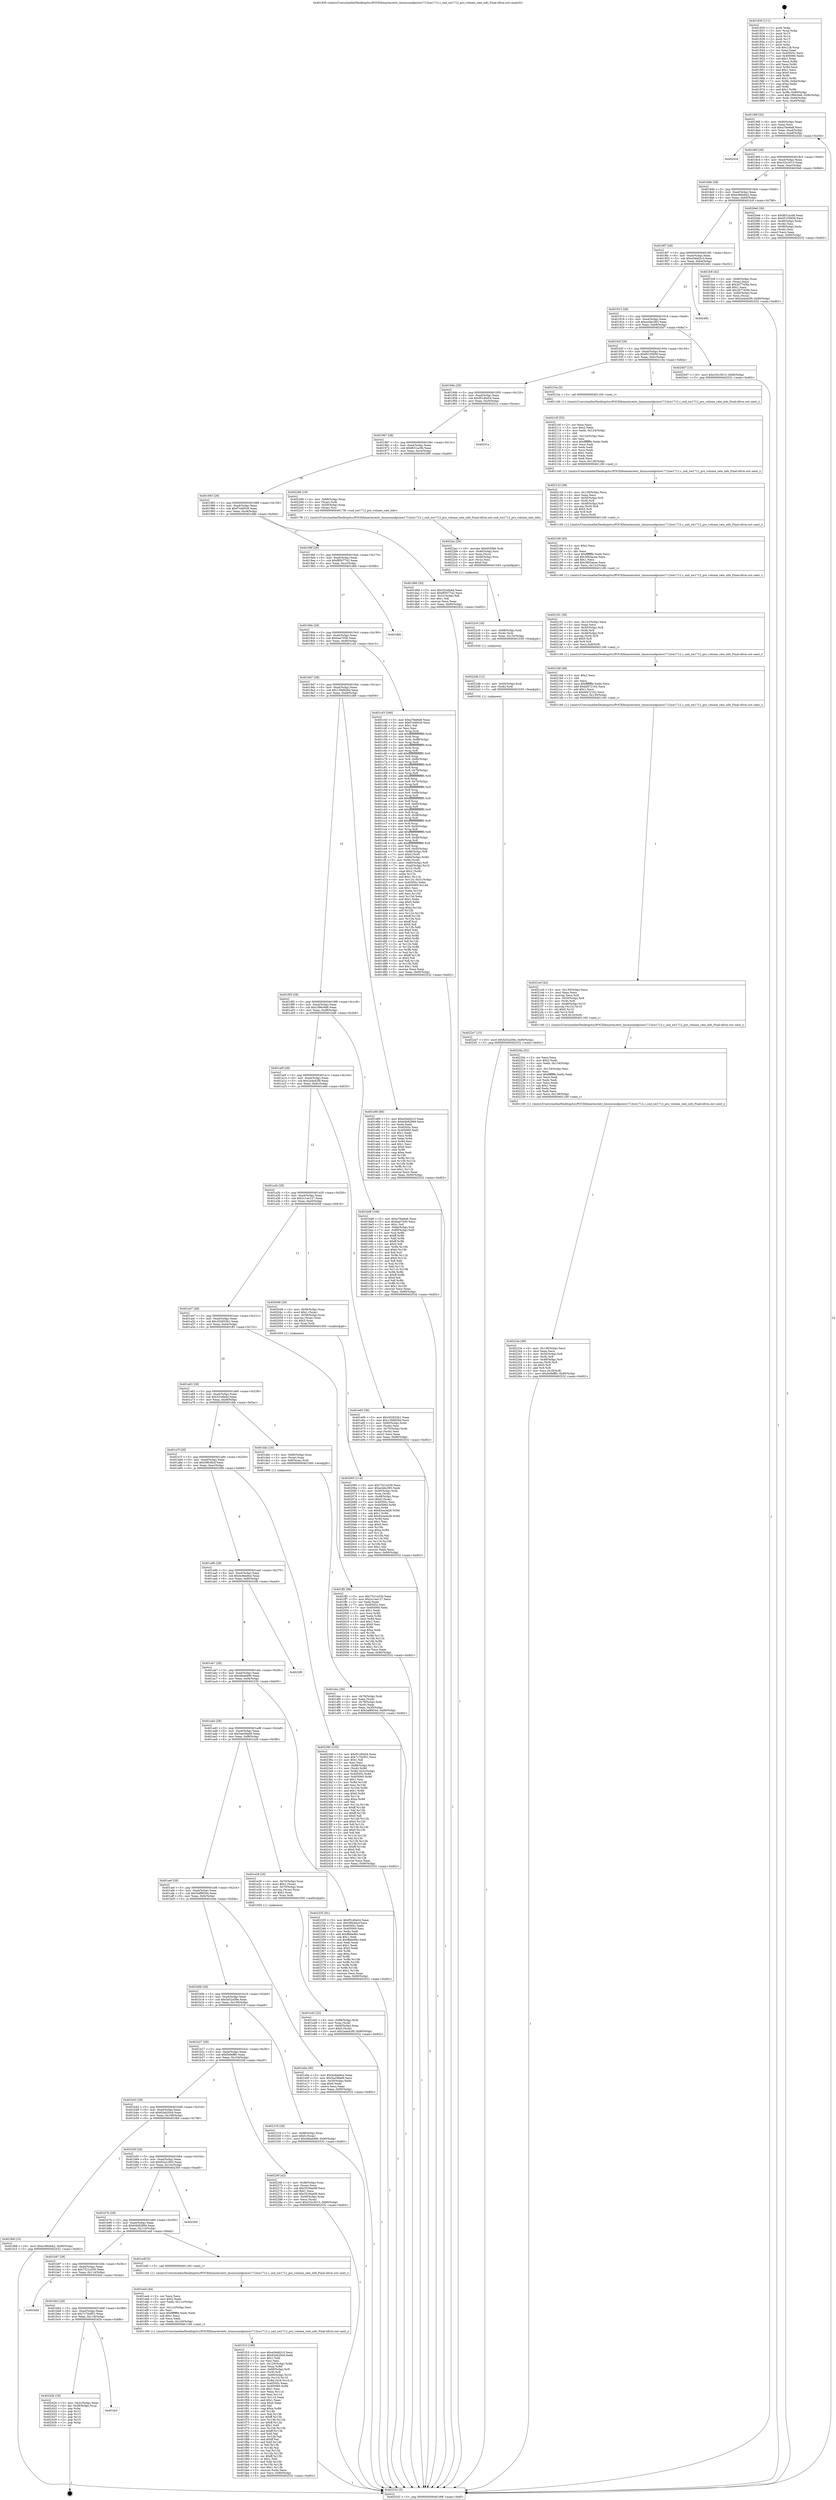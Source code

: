 digraph "0x401830" {
  label = "0x401830 (/mnt/c/Users/mathe/Desktop/tcc/POCII/binaries/extr_linuxsoundpciice1712ice1712.c_snd_ice1712_pro_volume_rate_info_Final-ollvm.out::main(0))"
  labelloc = "t"
  node[shape=record]

  Entry [label="",width=0.3,height=0.3,shape=circle,fillcolor=black,style=filled]
  "0x40189f" [label="{
     0x40189f [32]\l
     | [instrs]\l
     &nbsp;&nbsp;0x40189f \<+6\>: mov -0x90(%rbp),%eax\l
     &nbsp;&nbsp;0x4018a5 \<+2\>: mov %eax,%ecx\l
     &nbsp;&nbsp;0x4018a7 \<+6\>: sub $0xa7fee6a8,%ecx\l
     &nbsp;&nbsp;0x4018ad \<+6\>: mov %eax,-0xa4(%rbp)\l
     &nbsp;&nbsp;0x4018b3 \<+6\>: mov %ecx,-0xa8(%rbp)\l
     &nbsp;&nbsp;0x4018b9 \<+6\>: je 000000000040243d \<main+0xc0d\>\l
  }"]
  "0x40243d" [label="{
     0x40243d\l
  }", style=dashed]
  "0x4018bf" [label="{
     0x4018bf [28]\l
     | [instrs]\l
     &nbsp;&nbsp;0x4018bf \<+5\>: jmp 00000000004018c4 \<main+0x94\>\l
     &nbsp;&nbsp;0x4018c4 \<+6\>: mov -0xa4(%rbp),%eax\l
     &nbsp;&nbsp;0x4018ca \<+5\>: sub $0xc52c3013,%eax\l
     &nbsp;&nbsp;0x4018cf \<+6\>: mov %eax,-0xac(%rbp)\l
     &nbsp;&nbsp;0x4018d5 \<+6\>: je 00000000004020e6 \<main+0x8b6\>\l
  }"]
  Exit [label="",width=0.3,height=0.3,shape=circle,fillcolor=black,style=filled,peripheries=2]
  "0x4020e6" [label="{
     0x4020e6 [36]\l
     | [instrs]\l
     &nbsp;&nbsp;0x4020e6 \<+5\>: mov $0xf631ac06,%eax\l
     &nbsp;&nbsp;0x4020eb \<+5\>: mov $0xf5105859,%ecx\l
     &nbsp;&nbsp;0x4020f0 \<+4\>: mov -0x48(%rbp),%rdx\l
     &nbsp;&nbsp;0x4020f4 \<+2\>: mov (%rdx),%esi\l
     &nbsp;&nbsp;0x4020f6 \<+4\>: mov -0x58(%rbp),%rdx\l
     &nbsp;&nbsp;0x4020fa \<+2\>: cmp (%rdx),%esi\l
     &nbsp;&nbsp;0x4020fc \<+3\>: cmovl %ecx,%eax\l
     &nbsp;&nbsp;0x4020ff \<+6\>: mov %eax,-0x90(%rbp)\l
     &nbsp;&nbsp;0x402105 \<+5\>: jmp 0000000000402532 \<main+0xd02\>\l
  }"]
  "0x4018db" [label="{
     0x4018db [28]\l
     | [instrs]\l
     &nbsp;&nbsp;0x4018db \<+5\>: jmp 00000000004018e0 \<main+0xb0\>\l
     &nbsp;&nbsp;0x4018e0 \<+6\>: mov -0xa4(%rbp),%eax\l
     &nbsp;&nbsp;0x4018e6 \<+5\>: sub $0xe386ebb2,%eax\l
     &nbsp;&nbsp;0x4018eb \<+6\>: mov %eax,-0xb0(%rbp)\l
     &nbsp;&nbsp;0x4018f1 \<+6\>: je 0000000000401fc8 \<main+0x798\>\l
  }"]
  "0x401bcf" [label="{
     0x401bcf\l
  }", style=dashed]
  "0x401fc8" [label="{
     0x401fc8 [42]\l
     | [instrs]\l
     &nbsp;&nbsp;0x401fc8 \<+4\>: mov -0x60(%rbp),%rax\l
     &nbsp;&nbsp;0x401fcc \<+2\>: mov (%rax),%ecx\l
     &nbsp;&nbsp;0x401fce \<+6\>: sub $0x2677d3fa,%ecx\l
     &nbsp;&nbsp;0x401fd4 \<+3\>: add $0x1,%ecx\l
     &nbsp;&nbsp;0x401fd7 \<+6\>: add $0x2677d3fa,%ecx\l
     &nbsp;&nbsp;0x401fdd \<+4\>: mov -0x60(%rbp),%rax\l
     &nbsp;&nbsp;0x401fe1 \<+2\>: mov %ecx,(%rax)\l
     &nbsp;&nbsp;0x401fe3 \<+10\>: movl $0x2a4a42f9,-0x90(%rbp)\l
     &nbsp;&nbsp;0x401fed \<+5\>: jmp 0000000000402532 \<main+0xd02\>\l
  }"]
  "0x4018f7" [label="{
     0x4018f7 [28]\l
     | [instrs]\l
     &nbsp;&nbsp;0x4018f7 \<+5\>: jmp 00000000004018fc \<main+0xcc\>\l
     &nbsp;&nbsp;0x4018fc \<+6\>: mov -0xa4(%rbp),%eax\l
     &nbsp;&nbsp;0x401902 \<+5\>: sub $0xe5ddd2c3,%eax\l
     &nbsp;&nbsp;0x401907 \<+6\>: mov %eax,-0xb4(%rbp)\l
     &nbsp;&nbsp;0x40190d \<+6\>: je 0000000000402482 \<main+0xc52\>\l
  }"]
  "0x40242b" [label="{
     0x40242b [18]\l
     | [instrs]\l
     &nbsp;&nbsp;0x40242b \<+3\>: mov -0x2c(%rbp),%eax\l
     &nbsp;&nbsp;0x40242e \<+4\>: lea -0x28(%rbp),%rsp\l
     &nbsp;&nbsp;0x402432 \<+1\>: pop %rbx\l
     &nbsp;&nbsp;0x402433 \<+2\>: pop %r12\l
     &nbsp;&nbsp;0x402435 \<+2\>: pop %r13\l
     &nbsp;&nbsp;0x402437 \<+2\>: pop %r14\l
     &nbsp;&nbsp;0x402439 \<+2\>: pop %r15\l
     &nbsp;&nbsp;0x40243b \<+1\>: pop %rbp\l
     &nbsp;&nbsp;0x40243c \<+1\>: ret\l
  }"]
  "0x402482" [label="{
     0x402482\l
  }", style=dashed]
  "0x401913" [label="{
     0x401913 [28]\l
     | [instrs]\l
     &nbsp;&nbsp;0x401913 \<+5\>: jmp 0000000000401918 \<main+0xe8\>\l
     &nbsp;&nbsp;0x401918 \<+6\>: mov -0xa4(%rbp),%eax\l
     &nbsp;&nbsp;0x40191e \<+5\>: sub $0xecbbc383,%eax\l
     &nbsp;&nbsp;0x401923 \<+6\>: mov %eax,-0xb8(%rbp)\l
     &nbsp;&nbsp;0x401929 \<+6\>: je 00000000004020d7 \<main+0x8a7\>\l
  }"]
  "0x401bb3" [label="{
     0x401bb3 [28]\l
     | [instrs]\l
     &nbsp;&nbsp;0x401bb3 \<+5\>: jmp 0000000000401bb8 \<main+0x388\>\l
     &nbsp;&nbsp;0x401bb8 \<+6\>: mov -0xa4(%rbp),%eax\l
     &nbsp;&nbsp;0x401bbe \<+5\>: sub $0x7c70c851,%eax\l
     &nbsp;&nbsp;0x401bc3 \<+6\>: mov %eax,-0x118(%rbp)\l
     &nbsp;&nbsp;0x401bc9 \<+6\>: je 000000000040242b \<main+0xbfb\>\l
  }"]
  "0x4020d7" [label="{
     0x4020d7 [15]\l
     | [instrs]\l
     &nbsp;&nbsp;0x4020d7 \<+10\>: movl $0xc52c3013,-0x90(%rbp)\l
     &nbsp;&nbsp;0x4020e1 \<+5\>: jmp 0000000000402532 \<main+0xd02\>\l
  }"]
  "0x40192f" [label="{
     0x40192f [28]\l
     | [instrs]\l
     &nbsp;&nbsp;0x40192f \<+5\>: jmp 0000000000401934 \<main+0x104\>\l
     &nbsp;&nbsp;0x401934 \<+6\>: mov -0xa4(%rbp),%eax\l
     &nbsp;&nbsp;0x40193a \<+5\>: sub $0xf5105859,%eax\l
     &nbsp;&nbsp;0x40193f \<+6\>: mov %eax,-0xbc(%rbp)\l
     &nbsp;&nbsp;0x401945 \<+6\>: je 000000000040210a \<main+0x8da\>\l
  }"]
  "0x4024dd" [label="{
     0x4024dd\l
  }", style=dashed]
  "0x40210a" [label="{
     0x40210a [5]\l
     | [instrs]\l
     &nbsp;&nbsp;0x40210a \<+5\>: call 0000000000401160 \<next_i\>\l
     | [calls]\l
     &nbsp;&nbsp;0x401160 \{1\} (/mnt/c/Users/mathe/Desktop/tcc/POCII/binaries/extr_linuxsoundpciice1712ice1712.c_snd_ice1712_pro_volume_rate_info_Final-ollvm.out::next_i)\l
  }"]
  "0x40194b" [label="{
     0x40194b [28]\l
     | [instrs]\l
     &nbsp;&nbsp;0x40194b \<+5\>: jmp 0000000000401950 \<main+0x120\>\l
     &nbsp;&nbsp;0x401950 \<+6\>: mov -0xa4(%rbp),%eax\l
     &nbsp;&nbsp;0x401956 \<+5\>: sub $0xf51d0a54,%eax\l
     &nbsp;&nbsp;0x40195b \<+6\>: mov %eax,-0xc0(%rbp)\l
     &nbsp;&nbsp;0x401961 \<+6\>: je 000000000040251a \<main+0xcea\>\l
  }"]
  "0x4022e7" [label="{
     0x4022e7 [15]\l
     | [instrs]\l
     &nbsp;&nbsp;0x4022e7 \<+10\>: movl $0x5e52a59e,-0x90(%rbp)\l
     &nbsp;&nbsp;0x4022f1 \<+5\>: jmp 0000000000402532 \<main+0xd02\>\l
  }"]
  "0x40251a" [label="{
     0x40251a\l
  }", style=dashed]
  "0x401967" [label="{
     0x401967 [28]\l
     | [instrs]\l
     &nbsp;&nbsp;0x401967 \<+5\>: jmp 000000000040196c \<main+0x13c\>\l
     &nbsp;&nbsp;0x40196c \<+6\>: mov -0xa4(%rbp),%eax\l
     &nbsp;&nbsp;0x401972 \<+5\>: sub $0xf631ac06,%eax\l
     &nbsp;&nbsp;0x401977 \<+6\>: mov %eax,-0xc4(%rbp)\l
     &nbsp;&nbsp;0x40197d \<+6\>: je 0000000000402299 \<main+0xa69\>\l
  }"]
  "0x4022db" [label="{
     0x4022db [12]\l
     | [instrs]\l
     &nbsp;&nbsp;0x4022db \<+4\>: mov -0x50(%rbp),%rdi\l
     &nbsp;&nbsp;0x4022df \<+3\>: mov (%rdi),%rdi\l
     &nbsp;&nbsp;0x4022e2 \<+5\>: call 0000000000401030 \<free@plt\>\l
     | [calls]\l
     &nbsp;&nbsp;0x401030 \{1\} (unknown)\l
  }"]
  "0x402299" [label="{
     0x402299 [19]\l
     | [instrs]\l
     &nbsp;&nbsp;0x402299 \<+4\>: mov -0x68(%rbp),%rax\l
     &nbsp;&nbsp;0x40229d \<+3\>: mov (%rax),%rdi\l
     &nbsp;&nbsp;0x4022a0 \<+4\>: mov -0x50(%rbp),%rax\l
     &nbsp;&nbsp;0x4022a4 \<+3\>: mov (%rax),%rsi\l
     &nbsp;&nbsp;0x4022a7 \<+5\>: call 00000000004017f0 \<snd_ice1712_pro_volume_rate_info\>\l
     | [calls]\l
     &nbsp;&nbsp;0x4017f0 \{1\} (/mnt/c/Users/mathe/Desktop/tcc/POCII/binaries/extr_linuxsoundpciice1712ice1712.c_snd_ice1712_pro_volume_rate_info_Final-ollvm.out::snd_ice1712_pro_volume_rate_info)\l
  }"]
  "0x401983" [label="{
     0x401983 [28]\l
     | [instrs]\l
     &nbsp;&nbsp;0x401983 \<+5\>: jmp 0000000000401988 \<main+0x158\>\l
     &nbsp;&nbsp;0x401988 \<+6\>: mov -0xa4(%rbp),%eax\l
     &nbsp;&nbsp;0x40198e \<+5\>: sub $0xf7e400c8,%eax\l
     &nbsp;&nbsp;0x401993 \<+6\>: mov %eax,-0xc8(%rbp)\l
     &nbsp;&nbsp;0x401999 \<+6\>: je 0000000000401d9d \<main+0x56d\>\l
  }"]
  "0x4022c9" [label="{
     0x4022c9 [18]\l
     | [instrs]\l
     &nbsp;&nbsp;0x4022c9 \<+4\>: mov -0x68(%rbp),%rdi\l
     &nbsp;&nbsp;0x4022cd \<+3\>: mov (%rdi),%rdi\l
     &nbsp;&nbsp;0x4022d0 \<+6\>: mov %eax,-0x13c(%rbp)\l
     &nbsp;&nbsp;0x4022d6 \<+5\>: call 0000000000401030 \<free@plt\>\l
     | [calls]\l
     &nbsp;&nbsp;0x401030 \{1\} (unknown)\l
  }"]
  "0x401d9d" [label="{
     0x401d9d [30]\l
     | [instrs]\l
     &nbsp;&nbsp;0x401d9d \<+5\>: mov $0x32cefa4d,%eax\l
     &nbsp;&nbsp;0x401da2 \<+5\>: mov $0xf8507742,%ecx\l
     &nbsp;&nbsp;0x401da7 \<+3\>: mov -0x31(%rbp),%dl\l
     &nbsp;&nbsp;0x401daa \<+3\>: test $0x1,%dl\l
     &nbsp;&nbsp;0x401dad \<+3\>: cmovne %ecx,%eax\l
     &nbsp;&nbsp;0x401db0 \<+6\>: mov %eax,-0x90(%rbp)\l
     &nbsp;&nbsp;0x401db6 \<+5\>: jmp 0000000000402532 \<main+0xd02\>\l
  }"]
  "0x40199f" [label="{
     0x40199f [28]\l
     | [instrs]\l
     &nbsp;&nbsp;0x40199f \<+5\>: jmp 00000000004019a4 \<main+0x174\>\l
     &nbsp;&nbsp;0x4019a4 \<+6\>: mov -0xa4(%rbp),%eax\l
     &nbsp;&nbsp;0x4019aa \<+5\>: sub $0xf8507742,%eax\l
     &nbsp;&nbsp;0x4019af \<+6\>: mov %eax,-0xcc(%rbp)\l
     &nbsp;&nbsp;0x4019b5 \<+6\>: je 0000000000401dbb \<main+0x58b\>\l
  }"]
  "0x4022ac" [label="{
     0x4022ac [29]\l
     | [instrs]\l
     &nbsp;&nbsp;0x4022ac \<+10\>: movabs $0x4030b6,%rdi\l
     &nbsp;&nbsp;0x4022b6 \<+4\>: mov -0x40(%rbp),%rsi\l
     &nbsp;&nbsp;0x4022ba \<+2\>: mov %eax,(%rsi)\l
     &nbsp;&nbsp;0x4022bc \<+4\>: mov -0x40(%rbp),%rsi\l
     &nbsp;&nbsp;0x4022c0 \<+2\>: mov (%rsi),%esi\l
     &nbsp;&nbsp;0x4022c2 \<+2\>: mov $0x0,%al\l
     &nbsp;&nbsp;0x4022c4 \<+5\>: call 0000000000401040 \<printf@plt\>\l
     | [calls]\l
     &nbsp;&nbsp;0x401040 \{1\} (unknown)\l
  }"]
  "0x401dbb" [label="{
     0x401dbb\l
  }", style=dashed]
  "0x4019bb" [label="{
     0x4019bb [28]\l
     | [instrs]\l
     &nbsp;&nbsp;0x4019bb \<+5\>: jmp 00000000004019c0 \<main+0x190\>\l
     &nbsp;&nbsp;0x4019c0 \<+6\>: mov -0xa4(%rbp),%eax\l
     &nbsp;&nbsp;0x4019c6 \<+5\>: sub $0xbae7930,%eax\l
     &nbsp;&nbsp;0x4019cb \<+6\>: mov %eax,-0xd0(%rbp)\l
     &nbsp;&nbsp;0x4019d1 \<+6\>: je 0000000000401c43 \<main+0x413\>\l
  }"]
  "0x40223e" [label="{
     0x40223e [49]\l
     | [instrs]\l
     &nbsp;&nbsp;0x40223e \<+6\>: mov -0x138(%rbp),%ecx\l
     &nbsp;&nbsp;0x402244 \<+3\>: imul %eax,%ecx\l
     &nbsp;&nbsp;0x402247 \<+4\>: mov -0x50(%rbp),%r8\l
     &nbsp;&nbsp;0x40224b \<+3\>: mov (%r8),%r8\l
     &nbsp;&nbsp;0x40224e \<+4\>: mov -0x48(%rbp),%r9\l
     &nbsp;&nbsp;0x402252 \<+3\>: movslq (%r9),%r9\l
     &nbsp;&nbsp;0x402255 \<+4\>: shl $0x5,%r9\l
     &nbsp;&nbsp;0x402259 \<+3\>: add %r9,%r8\l
     &nbsp;&nbsp;0x40225c \<+4\>: mov %ecx,0x18(%r8)\l
     &nbsp;&nbsp;0x402260 \<+10\>: movl $0x5e9efffc,-0x90(%rbp)\l
     &nbsp;&nbsp;0x40226a \<+5\>: jmp 0000000000402532 \<main+0xd02\>\l
  }"]
  "0x401c43" [label="{
     0x401c43 [346]\l
     | [instrs]\l
     &nbsp;&nbsp;0x401c43 \<+5\>: mov $0xa7fee6a8,%eax\l
     &nbsp;&nbsp;0x401c48 \<+5\>: mov $0xf7e400c8,%ecx\l
     &nbsp;&nbsp;0x401c4d \<+2\>: mov $0x1,%dl\l
     &nbsp;&nbsp;0x401c4f \<+2\>: xor %esi,%esi\l
     &nbsp;&nbsp;0x401c51 \<+3\>: mov %rsp,%rdi\l
     &nbsp;&nbsp;0x401c54 \<+4\>: add $0xfffffffffffffff0,%rdi\l
     &nbsp;&nbsp;0x401c58 \<+3\>: mov %rdi,%rsp\l
     &nbsp;&nbsp;0x401c5b \<+7\>: mov %rdi,-0x88(%rbp)\l
     &nbsp;&nbsp;0x401c62 \<+3\>: mov %rsp,%rdi\l
     &nbsp;&nbsp;0x401c65 \<+4\>: add $0xfffffffffffffff0,%rdi\l
     &nbsp;&nbsp;0x401c69 \<+3\>: mov %rdi,%rsp\l
     &nbsp;&nbsp;0x401c6c \<+3\>: mov %rsp,%r8\l
     &nbsp;&nbsp;0x401c6f \<+4\>: add $0xfffffffffffffff0,%r8\l
     &nbsp;&nbsp;0x401c73 \<+3\>: mov %r8,%rsp\l
     &nbsp;&nbsp;0x401c76 \<+4\>: mov %r8,-0x80(%rbp)\l
     &nbsp;&nbsp;0x401c7a \<+3\>: mov %rsp,%r8\l
     &nbsp;&nbsp;0x401c7d \<+4\>: add $0xfffffffffffffff0,%r8\l
     &nbsp;&nbsp;0x401c81 \<+3\>: mov %r8,%rsp\l
     &nbsp;&nbsp;0x401c84 \<+4\>: mov %r8,-0x78(%rbp)\l
     &nbsp;&nbsp;0x401c88 \<+3\>: mov %rsp,%r8\l
     &nbsp;&nbsp;0x401c8b \<+4\>: add $0xfffffffffffffff0,%r8\l
     &nbsp;&nbsp;0x401c8f \<+3\>: mov %r8,%rsp\l
     &nbsp;&nbsp;0x401c92 \<+4\>: mov %r8,-0x70(%rbp)\l
     &nbsp;&nbsp;0x401c96 \<+3\>: mov %rsp,%r8\l
     &nbsp;&nbsp;0x401c99 \<+4\>: add $0xfffffffffffffff0,%r8\l
     &nbsp;&nbsp;0x401c9d \<+3\>: mov %r8,%rsp\l
     &nbsp;&nbsp;0x401ca0 \<+4\>: mov %r8,-0x68(%rbp)\l
     &nbsp;&nbsp;0x401ca4 \<+3\>: mov %rsp,%r8\l
     &nbsp;&nbsp;0x401ca7 \<+4\>: add $0xfffffffffffffff0,%r8\l
     &nbsp;&nbsp;0x401cab \<+3\>: mov %r8,%rsp\l
     &nbsp;&nbsp;0x401cae \<+4\>: mov %r8,-0x60(%rbp)\l
     &nbsp;&nbsp;0x401cb2 \<+3\>: mov %rsp,%r8\l
     &nbsp;&nbsp;0x401cb5 \<+4\>: add $0xfffffffffffffff0,%r8\l
     &nbsp;&nbsp;0x401cb9 \<+3\>: mov %r8,%rsp\l
     &nbsp;&nbsp;0x401cbc \<+4\>: mov %r8,-0x58(%rbp)\l
     &nbsp;&nbsp;0x401cc0 \<+3\>: mov %rsp,%r8\l
     &nbsp;&nbsp;0x401cc3 \<+4\>: add $0xfffffffffffffff0,%r8\l
     &nbsp;&nbsp;0x401cc7 \<+3\>: mov %r8,%rsp\l
     &nbsp;&nbsp;0x401cca \<+4\>: mov %r8,-0x50(%rbp)\l
     &nbsp;&nbsp;0x401cce \<+3\>: mov %rsp,%r8\l
     &nbsp;&nbsp;0x401cd1 \<+4\>: add $0xfffffffffffffff0,%r8\l
     &nbsp;&nbsp;0x401cd5 \<+3\>: mov %r8,%rsp\l
     &nbsp;&nbsp;0x401cd8 \<+4\>: mov %r8,-0x48(%rbp)\l
     &nbsp;&nbsp;0x401cdc \<+3\>: mov %rsp,%r8\l
     &nbsp;&nbsp;0x401cdf \<+4\>: add $0xfffffffffffffff0,%r8\l
     &nbsp;&nbsp;0x401ce3 \<+3\>: mov %r8,%rsp\l
     &nbsp;&nbsp;0x401ce6 \<+4\>: mov %r8,-0x40(%rbp)\l
     &nbsp;&nbsp;0x401cea \<+7\>: mov -0x88(%rbp),%r8\l
     &nbsp;&nbsp;0x401cf1 \<+7\>: movl $0x0,(%r8)\l
     &nbsp;&nbsp;0x401cf8 \<+7\>: mov -0x94(%rbp),%r9d\l
     &nbsp;&nbsp;0x401cff \<+3\>: mov %r9d,(%rdi)\l
     &nbsp;&nbsp;0x401d02 \<+4\>: mov -0x80(%rbp),%r8\l
     &nbsp;&nbsp;0x401d06 \<+7\>: mov -0xa0(%rbp),%r10\l
     &nbsp;&nbsp;0x401d0d \<+3\>: mov %r10,(%r8)\l
     &nbsp;&nbsp;0x401d10 \<+3\>: cmpl $0x2,(%rdi)\l
     &nbsp;&nbsp;0x401d13 \<+4\>: setne %r11b\l
     &nbsp;&nbsp;0x401d17 \<+4\>: and $0x1,%r11b\l
     &nbsp;&nbsp;0x401d1b \<+4\>: mov %r11b,-0x31(%rbp)\l
     &nbsp;&nbsp;0x401d1f \<+7\>: mov 0x40505c,%ebx\l
     &nbsp;&nbsp;0x401d26 \<+8\>: mov 0x405060,%r14d\l
     &nbsp;&nbsp;0x401d2e \<+3\>: sub $0x1,%esi\l
     &nbsp;&nbsp;0x401d31 \<+3\>: mov %ebx,%r15d\l
     &nbsp;&nbsp;0x401d34 \<+3\>: add %esi,%r15d\l
     &nbsp;&nbsp;0x401d37 \<+4\>: imul %r15d,%ebx\l
     &nbsp;&nbsp;0x401d3b \<+3\>: and $0x1,%ebx\l
     &nbsp;&nbsp;0x401d3e \<+3\>: cmp $0x0,%ebx\l
     &nbsp;&nbsp;0x401d41 \<+4\>: sete %r11b\l
     &nbsp;&nbsp;0x401d45 \<+4\>: cmp $0xa,%r14d\l
     &nbsp;&nbsp;0x401d49 \<+4\>: setl %r12b\l
     &nbsp;&nbsp;0x401d4d \<+3\>: mov %r11b,%r13b\l
     &nbsp;&nbsp;0x401d50 \<+4\>: xor $0xff,%r13b\l
     &nbsp;&nbsp;0x401d54 \<+3\>: mov %r12b,%sil\l
     &nbsp;&nbsp;0x401d57 \<+4\>: xor $0xff,%sil\l
     &nbsp;&nbsp;0x401d5b \<+3\>: xor $0x0,%dl\l
     &nbsp;&nbsp;0x401d5e \<+3\>: mov %r13b,%dil\l
     &nbsp;&nbsp;0x401d61 \<+4\>: and $0x0,%dil\l
     &nbsp;&nbsp;0x401d65 \<+3\>: and %dl,%r11b\l
     &nbsp;&nbsp;0x401d68 \<+3\>: mov %sil,%r8b\l
     &nbsp;&nbsp;0x401d6b \<+4\>: and $0x0,%r8b\l
     &nbsp;&nbsp;0x401d6f \<+3\>: and %dl,%r12b\l
     &nbsp;&nbsp;0x401d72 \<+3\>: or %r11b,%dil\l
     &nbsp;&nbsp;0x401d75 \<+3\>: or %r12b,%r8b\l
     &nbsp;&nbsp;0x401d78 \<+3\>: xor %r8b,%dil\l
     &nbsp;&nbsp;0x401d7b \<+3\>: or %sil,%r13b\l
     &nbsp;&nbsp;0x401d7e \<+4\>: xor $0xff,%r13b\l
     &nbsp;&nbsp;0x401d82 \<+3\>: or $0x0,%dl\l
     &nbsp;&nbsp;0x401d85 \<+3\>: and %dl,%r13b\l
     &nbsp;&nbsp;0x401d88 \<+3\>: or %r13b,%dil\l
     &nbsp;&nbsp;0x401d8b \<+4\>: test $0x1,%dil\l
     &nbsp;&nbsp;0x401d8f \<+3\>: cmovne %ecx,%eax\l
     &nbsp;&nbsp;0x401d92 \<+6\>: mov %eax,-0x90(%rbp)\l
     &nbsp;&nbsp;0x401d98 \<+5\>: jmp 0000000000402532 \<main+0xd02\>\l
  }"]
  "0x4019d7" [label="{
     0x4019d7 [28]\l
     | [instrs]\l
     &nbsp;&nbsp;0x4019d7 \<+5\>: jmp 00000000004019dc \<main+0x1ac\>\l
     &nbsp;&nbsp;0x4019dc \<+6\>: mov -0xa4(%rbp),%eax\l
     &nbsp;&nbsp;0x4019e2 \<+5\>: sub $0x139d926d,%eax\l
     &nbsp;&nbsp;0x4019e7 \<+6\>: mov %eax,-0xd4(%rbp)\l
     &nbsp;&nbsp;0x4019ed \<+6\>: je 0000000000401e89 \<main+0x659\>\l
  }"]
  "0x40220a" [label="{
     0x40220a [52]\l
     | [instrs]\l
     &nbsp;&nbsp;0x40220a \<+2\>: xor %ecx,%ecx\l
     &nbsp;&nbsp;0x40220c \<+5\>: mov $0x2,%edx\l
     &nbsp;&nbsp;0x402211 \<+6\>: mov %edx,-0x134(%rbp)\l
     &nbsp;&nbsp;0x402217 \<+1\>: cltd\l
     &nbsp;&nbsp;0x402218 \<+6\>: mov -0x134(%rbp),%esi\l
     &nbsp;&nbsp;0x40221e \<+2\>: idiv %esi\l
     &nbsp;&nbsp;0x402220 \<+6\>: imul $0xfffffffe,%edx,%edx\l
     &nbsp;&nbsp;0x402226 \<+2\>: mov %ecx,%edi\l
     &nbsp;&nbsp;0x402228 \<+2\>: sub %edx,%edi\l
     &nbsp;&nbsp;0x40222a \<+2\>: mov %ecx,%edx\l
     &nbsp;&nbsp;0x40222c \<+3\>: sub $0x1,%edx\l
     &nbsp;&nbsp;0x40222f \<+2\>: add %edx,%edi\l
     &nbsp;&nbsp;0x402231 \<+2\>: sub %edi,%ecx\l
     &nbsp;&nbsp;0x402233 \<+6\>: mov %ecx,-0x138(%rbp)\l
     &nbsp;&nbsp;0x402239 \<+5\>: call 0000000000401160 \<next_i\>\l
     | [calls]\l
     &nbsp;&nbsp;0x401160 \{1\} (/mnt/c/Users/mathe/Desktop/tcc/POCII/binaries/extr_linuxsoundpciice1712ice1712.c_snd_ice1712_pro_volume_rate_info_Final-ollvm.out::next_i)\l
  }"]
  "0x401e89" [label="{
     0x401e89 [86]\l
     | [instrs]\l
     &nbsp;&nbsp;0x401e89 \<+5\>: mov $0xe5ddd2c3,%eax\l
     &nbsp;&nbsp;0x401e8e \<+5\>: mov $0x64b82894,%ecx\l
     &nbsp;&nbsp;0x401e93 \<+2\>: xor %edx,%edx\l
     &nbsp;&nbsp;0x401e95 \<+7\>: mov 0x40505c,%esi\l
     &nbsp;&nbsp;0x401e9c \<+7\>: mov 0x405060,%edi\l
     &nbsp;&nbsp;0x401ea3 \<+3\>: sub $0x1,%edx\l
     &nbsp;&nbsp;0x401ea6 \<+3\>: mov %esi,%r8d\l
     &nbsp;&nbsp;0x401ea9 \<+3\>: add %edx,%r8d\l
     &nbsp;&nbsp;0x401eac \<+4\>: imul %r8d,%esi\l
     &nbsp;&nbsp;0x401eb0 \<+3\>: and $0x1,%esi\l
     &nbsp;&nbsp;0x401eb3 \<+3\>: cmp $0x0,%esi\l
     &nbsp;&nbsp;0x401eb6 \<+4\>: sete %r9b\l
     &nbsp;&nbsp;0x401eba \<+3\>: cmp $0xa,%edi\l
     &nbsp;&nbsp;0x401ebd \<+4\>: setl %r10b\l
     &nbsp;&nbsp;0x401ec1 \<+3\>: mov %r9b,%r11b\l
     &nbsp;&nbsp;0x401ec4 \<+3\>: and %r10b,%r11b\l
     &nbsp;&nbsp;0x401ec7 \<+3\>: xor %r10b,%r9b\l
     &nbsp;&nbsp;0x401eca \<+3\>: or %r9b,%r11b\l
     &nbsp;&nbsp;0x401ecd \<+4\>: test $0x1,%r11b\l
     &nbsp;&nbsp;0x401ed1 \<+3\>: cmovne %ecx,%eax\l
     &nbsp;&nbsp;0x401ed4 \<+6\>: mov %eax,-0x90(%rbp)\l
     &nbsp;&nbsp;0x401eda \<+5\>: jmp 0000000000402532 \<main+0xd02\>\l
  }"]
  "0x4019f3" [label="{
     0x4019f3 [28]\l
     | [instrs]\l
     &nbsp;&nbsp;0x4019f3 \<+5\>: jmp 00000000004019f8 \<main+0x1c8\>\l
     &nbsp;&nbsp;0x4019f8 \<+6\>: mov -0xa4(%rbp),%eax\l
     &nbsp;&nbsp;0x4019fe \<+5\>: sub $0x1f96c948,%eax\l
     &nbsp;&nbsp;0x401a03 \<+6\>: mov %eax,-0xd8(%rbp)\l
     &nbsp;&nbsp;0x401a09 \<+6\>: je 0000000000401bd9 \<main+0x3a9\>\l
  }"]
  "0x4021e0" [label="{
     0x4021e0 [42]\l
     | [instrs]\l
     &nbsp;&nbsp;0x4021e0 \<+6\>: mov -0x130(%rbp),%ecx\l
     &nbsp;&nbsp;0x4021e6 \<+3\>: imul %eax,%ecx\l
     &nbsp;&nbsp;0x4021e9 \<+3\>: movslq %ecx,%r8\l
     &nbsp;&nbsp;0x4021ec \<+4\>: mov -0x50(%rbp),%r9\l
     &nbsp;&nbsp;0x4021f0 \<+3\>: mov (%r9),%r9\l
     &nbsp;&nbsp;0x4021f3 \<+4\>: mov -0x48(%rbp),%r10\l
     &nbsp;&nbsp;0x4021f7 \<+3\>: movslq (%r10),%r10\l
     &nbsp;&nbsp;0x4021fa \<+4\>: shl $0x5,%r10\l
     &nbsp;&nbsp;0x4021fe \<+3\>: add %r10,%r9\l
     &nbsp;&nbsp;0x402201 \<+4\>: mov %r8,0x10(%r9)\l
     &nbsp;&nbsp;0x402205 \<+5\>: call 0000000000401160 \<next_i\>\l
     | [calls]\l
     &nbsp;&nbsp;0x401160 \{1\} (/mnt/c/Users/mathe/Desktop/tcc/POCII/binaries/extr_linuxsoundpciice1712ice1712.c_snd_ice1712_pro_volume_rate_info_Final-ollvm.out::next_i)\l
  }"]
  "0x401bd9" [label="{
     0x401bd9 [106]\l
     | [instrs]\l
     &nbsp;&nbsp;0x401bd9 \<+5\>: mov $0xa7fee6a8,%eax\l
     &nbsp;&nbsp;0x401bde \<+5\>: mov $0xbae7930,%ecx\l
     &nbsp;&nbsp;0x401be3 \<+2\>: mov $0x1,%dl\l
     &nbsp;&nbsp;0x401be5 \<+7\>: mov -0x8a(%rbp),%sil\l
     &nbsp;&nbsp;0x401bec \<+7\>: mov -0x89(%rbp),%dil\l
     &nbsp;&nbsp;0x401bf3 \<+3\>: mov %sil,%r8b\l
     &nbsp;&nbsp;0x401bf6 \<+4\>: xor $0xff,%r8b\l
     &nbsp;&nbsp;0x401bfa \<+3\>: mov %dil,%r9b\l
     &nbsp;&nbsp;0x401bfd \<+4\>: xor $0xff,%r9b\l
     &nbsp;&nbsp;0x401c01 \<+3\>: xor $0x0,%dl\l
     &nbsp;&nbsp;0x401c04 \<+3\>: mov %r8b,%r10b\l
     &nbsp;&nbsp;0x401c07 \<+4\>: and $0x0,%r10b\l
     &nbsp;&nbsp;0x401c0b \<+3\>: and %dl,%sil\l
     &nbsp;&nbsp;0x401c0e \<+3\>: mov %r9b,%r11b\l
     &nbsp;&nbsp;0x401c11 \<+4\>: and $0x0,%r11b\l
     &nbsp;&nbsp;0x401c15 \<+3\>: and %dl,%dil\l
     &nbsp;&nbsp;0x401c18 \<+3\>: or %sil,%r10b\l
     &nbsp;&nbsp;0x401c1b \<+3\>: or %dil,%r11b\l
     &nbsp;&nbsp;0x401c1e \<+3\>: xor %r11b,%r10b\l
     &nbsp;&nbsp;0x401c21 \<+3\>: or %r9b,%r8b\l
     &nbsp;&nbsp;0x401c24 \<+4\>: xor $0xff,%r8b\l
     &nbsp;&nbsp;0x401c28 \<+3\>: or $0x0,%dl\l
     &nbsp;&nbsp;0x401c2b \<+3\>: and %dl,%r8b\l
     &nbsp;&nbsp;0x401c2e \<+3\>: or %r8b,%r10b\l
     &nbsp;&nbsp;0x401c31 \<+4\>: test $0x1,%r10b\l
     &nbsp;&nbsp;0x401c35 \<+3\>: cmovne %ecx,%eax\l
     &nbsp;&nbsp;0x401c38 \<+6\>: mov %eax,-0x90(%rbp)\l
     &nbsp;&nbsp;0x401c3e \<+5\>: jmp 0000000000402532 \<main+0xd02\>\l
  }"]
  "0x401a0f" [label="{
     0x401a0f [28]\l
     | [instrs]\l
     &nbsp;&nbsp;0x401a0f \<+5\>: jmp 0000000000401a14 \<main+0x1e4\>\l
     &nbsp;&nbsp;0x401a14 \<+6\>: mov -0xa4(%rbp),%eax\l
     &nbsp;&nbsp;0x401a1a \<+5\>: sub $0x2a4a42f9,%eax\l
     &nbsp;&nbsp;0x401a1f \<+6\>: mov %eax,-0xdc(%rbp)\l
     &nbsp;&nbsp;0x401a25 \<+6\>: je 0000000000401e65 \<main+0x635\>\l
  }"]
  "0x402532" [label="{
     0x402532 [5]\l
     | [instrs]\l
     &nbsp;&nbsp;0x402532 \<+5\>: jmp 000000000040189f \<main+0x6f\>\l
  }"]
  "0x401830" [label="{
     0x401830 [111]\l
     | [instrs]\l
     &nbsp;&nbsp;0x401830 \<+1\>: push %rbp\l
     &nbsp;&nbsp;0x401831 \<+3\>: mov %rsp,%rbp\l
     &nbsp;&nbsp;0x401834 \<+2\>: push %r15\l
     &nbsp;&nbsp;0x401836 \<+2\>: push %r14\l
     &nbsp;&nbsp;0x401838 \<+2\>: push %r13\l
     &nbsp;&nbsp;0x40183a \<+2\>: push %r12\l
     &nbsp;&nbsp;0x40183c \<+1\>: push %rbx\l
     &nbsp;&nbsp;0x40183d \<+7\>: sub $0x128,%rsp\l
     &nbsp;&nbsp;0x401844 \<+2\>: xor %eax,%eax\l
     &nbsp;&nbsp;0x401846 \<+7\>: mov 0x40505c,%ecx\l
     &nbsp;&nbsp;0x40184d \<+7\>: mov 0x405060,%edx\l
     &nbsp;&nbsp;0x401854 \<+3\>: sub $0x1,%eax\l
     &nbsp;&nbsp;0x401857 \<+3\>: mov %ecx,%r8d\l
     &nbsp;&nbsp;0x40185a \<+3\>: add %eax,%r8d\l
     &nbsp;&nbsp;0x40185d \<+4\>: imul %r8d,%ecx\l
     &nbsp;&nbsp;0x401861 \<+3\>: and $0x1,%ecx\l
     &nbsp;&nbsp;0x401864 \<+3\>: cmp $0x0,%ecx\l
     &nbsp;&nbsp;0x401867 \<+4\>: sete %r9b\l
     &nbsp;&nbsp;0x40186b \<+4\>: and $0x1,%r9b\l
     &nbsp;&nbsp;0x40186f \<+7\>: mov %r9b,-0x8a(%rbp)\l
     &nbsp;&nbsp;0x401876 \<+3\>: cmp $0xa,%edx\l
     &nbsp;&nbsp;0x401879 \<+4\>: setl %r9b\l
     &nbsp;&nbsp;0x40187d \<+4\>: and $0x1,%r9b\l
     &nbsp;&nbsp;0x401881 \<+7\>: mov %r9b,-0x89(%rbp)\l
     &nbsp;&nbsp;0x401888 \<+10\>: movl $0x1f96c948,-0x90(%rbp)\l
     &nbsp;&nbsp;0x401892 \<+6\>: mov %edi,-0x94(%rbp)\l
     &nbsp;&nbsp;0x401898 \<+7\>: mov %rsi,-0xa0(%rbp)\l
  }"]
  "0x4021b8" [label="{
     0x4021b8 [40]\l
     | [instrs]\l
     &nbsp;&nbsp;0x4021b8 \<+5\>: mov $0x2,%ecx\l
     &nbsp;&nbsp;0x4021bd \<+1\>: cltd\l
     &nbsp;&nbsp;0x4021be \<+2\>: idiv %ecx\l
     &nbsp;&nbsp;0x4021c0 \<+6\>: imul $0xfffffffe,%edx,%ecx\l
     &nbsp;&nbsp;0x4021c6 \<+6\>: add $0xbf472102,%ecx\l
     &nbsp;&nbsp;0x4021cc \<+3\>: add $0x1,%ecx\l
     &nbsp;&nbsp;0x4021cf \<+6\>: sub $0xbf472102,%ecx\l
     &nbsp;&nbsp;0x4021d5 \<+6\>: mov %ecx,-0x130(%rbp)\l
     &nbsp;&nbsp;0x4021db \<+5\>: call 0000000000401160 \<next_i\>\l
     | [calls]\l
     &nbsp;&nbsp;0x401160 \{1\} (/mnt/c/Users/mathe/Desktop/tcc/POCII/binaries/extr_linuxsoundpciice1712ice1712.c_snd_ice1712_pro_volume_rate_info_Final-ollvm.out::next_i)\l
  }"]
  "0x402191" [label="{
     0x402191 [39]\l
     | [instrs]\l
     &nbsp;&nbsp;0x402191 \<+6\>: mov -0x12c(%rbp),%ecx\l
     &nbsp;&nbsp;0x402197 \<+3\>: imul %eax,%ecx\l
     &nbsp;&nbsp;0x40219a \<+4\>: mov -0x50(%rbp),%r8\l
     &nbsp;&nbsp;0x40219e \<+3\>: mov (%r8),%r8\l
     &nbsp;&nbsp;0x4021a1 \<+4\>: mov -0x48(%rbp),%r9\l
     &nbsp;&nbsp;0x4021a5 \<+3\>: movslq (%r9),%r9\l
     &nbsp;&nbsp;0x4021a8 \<+4\>: shl $0x5,%r9\l
     &nbsp;&nbsp;0x4021ac \<+3\>: add %r9,%r8\l
     &nbsp;&nbsp;0x4021af \<+4\>: mov %ecx,0x8(%r8)\l
     &nbsp;&nbsp;0x4021b3 \<+5\>: call 0000000000401160 \<next_i\>\l
     | [calls]\l
     &nbsp;&nbsp;0x401160 \{1\} (/mnt/c/Users/mathe/Desktop/tcc/POCII/binaries/extr_linuxsoundpciice1712ice1712.c_snd_ice1712_pro_volume_rate_info_Final-ollvm.out::next_i)\l
  }"]
  "0x401e65" [label="{
     0x401e65 [36]\l
     | [instrs]\l
     &nbsp;&nbsp;0x401e65 \<+5\>: mov $0x302832b1,%eax\l
     &nbsp;&nbsp;0x401e6a \<+5\>: mov $0x139d926d,%ecx\l
     &nbsp;&nbsp;0x401e6f \<+4\>: mov -0x60(%rbp),%rdx\l
     &nbsp;&nbsp;0x401e73 \<+2\>: mov (%rdx),%esi\l
     &nbsp;&nbsp;0x401e75 \<+4\>: mov -0x70(%rbp),%rdx\l
     &nbsp;&nbsp;0x401e79 \<+2\>: cmp (%rdx),%esi\l
     &nbsp;&nbsp;0x401e7b \<+3\>: cmovl %ecx,%eax\l
     &nbsp;&nbsp;0x401e7e \<+6\>: mov %eax,-0x90(%rbp)\l
     &nbsp;&nbsp;0x401e84 \<+5\>: jmp 0000000000402532 \<main+0xd02\>\l
  }"]
  "0x401a2b" [label="{
     0x401a2b [28]\l
     | [instrs]\l
     &nbsp;&nbsp;0x401a2b \<+5\>: jmp 0000000000401a30 \<main+0x200\>\l
     &nbsp;&nbsp;0x401a30 \<+6\>: mov -0xa4(%rbp),%eax\l
     &nbsp;&nbsp;0x401a36 \<+5\>: sub $0x2c1ee127,%eax\l
     &nbsp;&nbsp;0x401a3b \<+6\>: mov %eax,-0xe0(%rbp)\l
     &nbsp;&nbsp;0x401a41 \<+6\>: je 0000000000402048 \<main+0x818\>\l
  }"]
  "0x402169" [label="{
     0x402169 [40]\l
     | [instrs]\l
     &nbsp;&nbsp;0x402169 \<+5\>: mov $0x2,%ecx\l
     &nbsp;&nbsp;0x40216e \<+1\>: cltd\l
     &nbsp;&nbsp;0x40216f \<+2\>: idiv %ecx\l
     &nbsp;&nbsp;0x402171 \<+6\>: imul $0xfffffffe,%edx,%ecx\l
     &nbsp;&nbsp;0x402177 \<+6\>: sub $0x3663acee,%ecx\l
     &nbsp;&nbsp;0x40217d \<+3\>: add $0x1,%ecx\l
     &nbsp;&nbsp;0x402180 \<+6\>: add $0x3663acee,%ecx\l
     &nbsp;&nbsp;0x402186 \<+6\>: mov %ecx,-0x12c(%rbp)\l
     &nbsp;&nbsp;0x40218c \<+5\>: call 0000000000401160 \<next_i\>\l
     | [calls]\l
     &nbsp;&nbsp;0x401160 \{1\} (/mnt/c/Users/mathe/Desktop/tcc/POCII/binaries/extr_linuxsoundpciice1712ice1712.c_snd_ice1712_pro_volume_rate_info_Final-ollvm.out::next_i)\l
  }"]
  "0x402048" [label="{
     0x402048 [29]\l
     | [instrs]\l
     &nbsp;&nbsp;0x402048 \<+4\>: mov -0x58(%rbp),%rax\l
     &nbsp;&nbsp;0x40204c \<+6\>: movl $0x1,(%rax)\l
     &nbsp;&nbsp;0x402052 \<+4\>: mov -0x58(%rbp),%rax\l
     &nbsp;&nbsp;0x402056 \<+3\>: movslq (%rax),%rax\l
     &nbsp;&nbsp;0x402059 \<+4\>: shl $0x5,%rax\l
     &nbsp;&nbsp;0x40205d \<+3\>: mov %rax,%rdi\l
     &nbsp;&nbsp;0x402060 \<+5\>: call 0000000000401050 \<malloc@plt\>\l
     | [calls]\l
     &nbsp;&nbsp;0x401050 \{1\} (unknown)\l
  }"]
  "0x401a47" [label="{
     0x401a47 [28]\l
     | [instrs]\l
     &nbsp;&nbsp;0x401a47 \<+5\>: jmp 0000000000401a4c \<main+0x21c\>\l
     &nbsp;&nbsp;0x401a4c \<+6\>: mov -0xa4(%rbp),%eax\l
     &nbsp;&nbsp;0x401a52 \<+5\>: sub $0x302832b1,%eax\l
     &nbsp;&nbsp;0x401a57 \<+6\>: mov %eax,-0xe4(%rbp)\l
     &nbsp;&nbsp;0x401a5d \<+6\>: je 0000000000401ff2 \<main+0x7c2\>\l
  }"]
  "0x402143" [label="{
     0x402143 [38]\l
     | [instrs]\l
     &nbsp;&nbsp;0x402143 \<+6\>: mov -0x128(%rbp),%ecx\l
     &nbsp;&nbsp;0x402149 \<+3\>: imul %eax,%ecx\l
     &nbsp;&nbsp;0x40214c \<+4\>: mov -0x50(%rbp),%r8\l
     &nbsp;&nbsp;0x402150 \<+3\>: mov (%r8),%r8\l
     &nbsp;&nbsp;0x402153 \<+4\>: mov -0x48(%rbp),%r9\l
     &nbsp;&nbsp;0x402157 \<+3\>: movslq (%r9),%r9\l
     &nbsp;&nbsp;0x40215a \<+4\>: shl $0x5,%r9\l
     &nbsp;&nbsp;0x40215e \<+3\>: add %r9,%r8\l
     &nbsp;&nbsp;0x402161 \<+3\>: mov %ecx,(%r8)\l
     &nbsp;&nbsp;0x402164 \<+5\>: call 0000000000401160 \<next_i\>\l
     | [calls]\l
     &nbsp;&nbsp;0x401160 \{1\} (/mnt/c/Users/mathe/Desktop/tcc/POCII/binaries/extr_linuxsoundpciice1712ice1712.c_snd_ice1712_pro_volume_rate_info_Final-ollvm.out::next_i)\l
  }"]
  "0x401ff2" [label="{
     0x401ff2 [86]\l
     | [instrs]\l
     &nbsp;&nbsp;0x401ff2 \<+5\>: mov $0x7521a330,%eax\l
     &nbsp;&nbsp;0x401ff7 \<+5\>: mov $0x2c1ee127,%ecx\l
     &nbsp;&nbsp;0x401ffc \<+2\>: xor %edx,%edx\l
     &nbsp;&nbsp;0x401ffe \<+7\>: mov 0x40505c,%esi\l
     &nbsp;&nbsp;0x402005 \<+7\>: mov 0x405060,%edi\l
     &nbsp;&nbsp;0x40200c \<+3\>: sub $0x1,%edx\l
     &nbsp;&nbsp;0x40200f \<+3\>: mov %esi,%r8d\l
     &nbsp;&nbsp;0x402012 \<+3\>: add %edx,%r8d\l
     &nbsp;&nbsp;0x402015 \<+4\>: imul %r8d,%esi\l
     &nbsp;&nbsp;0x402019 \<+3\>: and $0x1,%esi\l
     &nbsp;&nbsp;0x40201c \<+3\>: cmp $0x0,%esi\l
     &nbsp;&nbsp;0x40201f \<+4\>: sete %r9b\l
     &nbsp;&nbsp;0x402023 \<+3\>: cmp $0xa,%edi\l
     &nbsp;&nbsp;0x402026 \<+4\>: setl %r10b\l
     &nbsp;&nbsp;0x40202a \<+3\>: mov %r9b,%r11b\l
     &nbsp;&nbsp;0x40202d \<+3\>: and %r10b,%r11b\l
     &nbsp;&nbsp;0x402030 \<+3\>: xor %r10b,%r9b\l
     &nbsp;&nbsp;0x402033 \<+3\>: or %r9b,%r11b\l
     &nbsp;&nbsp;0x402036 \<+4\>: test $0x1,%r11b\l
     &nbsp;&nbsp;0x40203a \<+3\>: cmovne %ecx,%eax\l
     &nbsp;&nbsp;0x40203d \<+6\>: mov %eax,-0x90(%rbp)\l
     &nbsp;&nbsp;0x402043 \<+5\>: jmp 0000000000402532 \<main+0xd02\>\l
  }"]
  "0x401a63" [label="{
     0x401a63 [28]\l
     | [instrs]\l
     &nbsp;&nbsp;0x401a63 \<+5\>: jmp 0000000000401a68 \<main+0x238\>\l
     &nbsp;&nbsp;0x401a68 \<+6\>: mov -0xa4(%rbp),%eax\l
     &nbsp;&nbsp;0x401a6e \<+5\>: sub $0x32cefa4d,%eax\l
     &nbsp;&nbsp;0x401a73 \<+6\>: mov %eax,-0xe8(%rbp)\l
     &nbsp;&nbsp;0x401a79 \<+6\>: je 0000000000401ddc \<main+0x5ac\>\l
  }"]
  "0x40210f" [label="{
     0x40210f [52]\l
     | [instrs]\l
     &nbsp;&nbsp;0x40210f \<+2\>: xor %ecx,%ecx\l
     &nbsp;&nbsp;0x402111 \<+5\>: mov $0x2,%edx\l
     &nbsp;&nbsp;0x402116 \<+6\>: mov %edx,-0x124(%rbp)\l
     &nbsp;&nbsp;0x40211c \<+1\>: cltd\l
     &nbsp;&nbsp;0x40211d \<+6\>: mov -0x124(%rbp),%esi\l
     &nbsp;&nbsp;0x402123 \<+2\>: idiv %esi\l
     &nbsp;&nbsp;0x402125 \<+6\>: imul $0xfffffffe,%edx,%edx\l
     &nbsp;&nbsp;0x40212b \<+2\>: mov %ecx,%edi\l
     &nbsp;&nbsp;0x40212d \<+2\>: sub %edx,%edi\l
     &nbsp;&nbsp;0x40212f \<+2\>: mov %ecx,%edx\l
     &nbsp;&nbsp;0x402131 \<+3\>: sub $0x1,%edx\l
     &nbsp;&nbsp;0x402134 \<+2\>: add %edx,%edi\l
     &nbsp;&nbsp;0x402136 \<+2\>: sub %edi,%ecx\l
     &nbsp;&nbsp;0x402138 \<+6\>: mov %ecx,-0x128(%rbp)\l
     &nbsp;&nbsp;0x40213e \<+5\>: call 0000000000401160 \<next_i\>\l
     | [calls]\l
     &nbsp;&nbsp;0x401160 \{1\} (/mnt/c/Users/mathe/Desktop/tcc/POCII/binaries/extr_linuxsoundpciice1712ice1712.c_snd_ice1712_pro_volume_rate_info_Final-ollvm.out::next_i)\l
  }"]
  "0x401ddc" [label="{
     0x401ddc [16]\l
     | [instrs]\l
     &nbsp;&nbsp;0x401ddc \<+4\>: mov -0x80(%rbp),%rax\l
     &nbsp;&nbsp;0x401de0 \<+3\>: mov (%rax),%rax\l
     &nbsp;&nbsp;0x401de3 \<+4\>: mov 0x8(%rax),%rdi\l
     &nbsp;&nbsp;0x401de7 \<+5\>: call 0000000000401060 \<atoi@plt\>\l
     | [calls]\l
     &nbsp;&nbsp;0x401060 \{1\} (unknown)\l
  }"]
  "0x401a7f" [label="{
     0x401a7f [28]\l
     | [instrs]\l
     &nbsp;&nbsp;0x401a7f \<+5\>: jmp 0000000000401a84 \<main+0x254\>\l
     &nbsp;&nbsp;0x401a84 \<+6\>: mov -0xa4(%rbp),%eax\l
     &nbsp;&nbsp;0x401a8a \<+5\>: sub $0x39fc4bcf,%eax\l
     &nbsp;&nbsp;0x401a8f \<+6\>: mov %eax,-0xec(%rbp)\l
     &nbsp;&nbsp;0x401a95 \<+6\>: je 0000000000402390 \<main+0xb60\>\l
  }"]
  "0x401dec" [label="{
     0x401dec [30]\l
     | [instrs]\l
     &nbsp;&nbsp;0x401dec \<+4\>: mov -0x78(%rbp),%rdi\l
     &nbsp;&nbsp;0x401df0 \<+2\>: mov %eax,(%rdi)\l
     &nbsp;&nbsp;0x401df2 \<+4\>: mov -0x78(%rbp),%rdi\l
     &nbsp;&nbsp;0x401df6 \<+2\>: mov (%rdi),%eax\l
     &nbsp;&nbsp;0x401df8 \<+3\>: mov %eax,-0x30(%rbp)\l
     &nbsp;&nbsp;0x401dfb \<+10\>: movl $0x5af89244,-0x90(%rbp)\l
     &nbsp;&nbsp;0x401e05 \<+5\>: jmp 0000000000402532 \<main+0xd02\>\l
  }"]
  "0x402065" [label="{
     0x402065 [114]\l
     | [instrs]\l
     &nbsp;&nbsp;0x402065 \<+5\>: mov $0x7521a330,%ecx\l
     &nbsp;&nbsp;0x40206a \<+5\>: mov $0xecbbc383,%edx\l
     &nbsp;&nbsp;0x40206f \<+4\>: mov -0x50(%rbp),%rdi\l
     &nbsp;&nbsp;0x402073 \<+3\>: mov %rax,(%rdi)\l
     &nbsp;&nbsp;0x402076 \<+4\>: mov -0x48(%rbp),%rax\l
     &nbsp;&nbsp;0x40207a \<+6\>: movl $0x0,(%rax)\l
     &nbsp;&nbsp;0x402080 \<+7\>: mov 0x40505c,%esi\l
     &nbsp;&nbsp;0x402087 \<+8\>: mov 0x405060,%r8d\l
     &nbsp;&nbsp;0x40208f \<+3\>: mov %esi,%r9d\l
     &nbsp;&nbsp;0x402092 \<+7\>: sub $0x82ea3a28,%r9d\l
     &nbsp;&nbsp;0x402099 \<+4\>: sub $0x1,%r9d\l
     &nbsp;&nbsp;0x40209d \<+7\>: add $0x82ea3a28,%r9d\l
     &nbsp;&nbsp;0x4020a4 \<+4\>: imul %r9d,%esi\l
     &nbsp;&nbsp;0x4020a8 \<+3\>: and $0x1,%esi\l
     &nbsp;&nbsp;0x4020ab \<+3\>: cmp $0x0,%esi\l
     &nbsp;&nbsp;0x4020ae \<+4\>: sete %r10b\l
     &nbsp;&nbsp;0x4020b2 \<+4\>: cmp $0xa,%r8d\l
     &nbsp;&nbsp;0x4020b6 \<+4\>: setl %r11b\l
     &nbsp;&nbsp;0x4020ba \<+3\>: mov %r10b,%bl\l
     &nbsp;&nbsp;0x4020bd \<+3\>: and %r11b,%bl\l
     &nbsp;&nbsp;0x4020c0 \<+3\>: xor %r11b,%r10b\l
     &nbsp;&nbsp;0x4020c3 \<+3\>: or %r10b,%bl\l
     &nbsp;&nbsp;0x4020c6 \<+3\>: test $0x1,%bl\l
     &nbsp;&nbsp;0x4020c9 \<+3\>: cmovne %edx,%ecx\l
     &nbsp;&nbsp;0x4020cc \<+6\>: mov %ecx,-0x90(%rbp)\l
     &nbsp;&nbsp;0x4020d2 \<+5\>: jmp 0000000000402532 \<main+0xd02\>\l
  }"]
  "0x402390" [label="{
     0x402390 [155]\l
     | [instrs]\l
     &nbsp;&nbsp;0x402390 \<+5\>: mov $0xf51d0a54,%eax\l
     &nbsp;&nbsp;0x402395 \<+5\>: mov $0x7c70c851,%ecx\l
     &nbsp;&nbsp;0x40239a \<+2\>: mov $0x1,%dl\l
     &nbsp;&nbsp;0x40239c \<+2\>: xor %esi,%esi\l
     &nbsp;&nbsp;0x40239e \<+7\>: mov -0x88(%rbp),%rdi\l
     &nbsp;&nbsp;0x4023a5 \<+3\>: mov (%rdi),%r8d\l
     &nbsp;&nbsp;0x4023a8 \<+4\>: mov %r8d,-0x2c(%rbp)\l
     &nbsp;&nbsp;0x4023ac \<+8\>: mov 0x40505c,%r8d\l
     &nbsp;&nbsp;0x4023b4 \<+8\>: mov 0x405060,%r9d\l
     &nbsp;&nbsp;0x4023bc \<+3\>: sub $0x1,%esi\l
     &nbsp;&nbsp;0x4023bf \<+3\>: mov %r8d,%r10d\l
     &nbsp;&nbsp;0x4023c2 \<+3\>: add %esi,%r10d\l
     &nbsp;&nbsp;0x4023c5 \<+4\>: imul %r10d,%r8d\l
     &nbsp;&nbsp;0x4023c9 \<+4\>: and $0x1,%r8d\l
     &nbsp;&nbsp;0x4023cd \<+4\>: cmp $0x0,%r8d\l
     &nbsp;&nbsp;0x4023d1 \<+4\>: sete %r11b\l
     &nbsp;&nbsp;0x4023d5 \<+4\>: cmp $0xa,%r9d\l
     &nbsp;&nbsp;0x4023d9 \<+3\>: setl %bl\l
     &nbsp;&nbsp;0x4023dc \<+3\>: mov %r11b,%r14b\l
     &nbsp;&nbsp;0x4023df \<+4\>: xor $0xff,%r14b\l
     &nbsp;&nbsp;0x4023e3 \<+3\>: mov %bl,%r15b\l
     &nbsp;&nbsp;0x4023e6 \<+4\>: xor $0xff,%r15b\l
     &nbsp;&nbsp;0x4023ea \<+3\>: xor $0x0,%dl\l
     &nbsp;&nbsp;0x4023ed \<+3\>: mov %r14b,%r12b\l
     &nbsp;&nbsp;0x4023f0 \<+4\>: and $0x0,%r12b\l
     &nbsp;&nbsp;0x4023f4 \<+3\>: and %dl,%r11b\l
     &nbsp;&nbsp;0x4023f7 \<+3\>: mov %r15b,%r13b\l
     &nbsp;&nbsp;0x4023fa \<+4\>: and $0x0,%r13b\l
     &nbsp;&nbsp;0x4023fe \<+2\>: and %dl,%bl\l
     &nbsp;&nbsp;0x402400 \<+3\>: or %r11b,%r12b\l
     &nbsp;&nbsp;0x402403 \<+3\>: or %bl,%r13b\l
     &nbsp;&nbsp;0x402406 \<+3\>: xor %r13b,%r12b\l
     &nbsp;&nbsp;0x402409 \<+3\>: or %r15b,%r14b\l
     &nbsp;&nbsp;0x40240c \<+4\>: xor $0xff,%r14b\l
     &nbsp;&nbsp;0x402410 \<+3\>: or $0x0,%dl\l
     &nbsp;&nbsp;0x402413 \<+3\>: and %dl,%r14b\l
     &nbsp;&nbsp;0x402416 \<+3\>: or %r14b,%r12b\l
     &nbsp;&nbsp;0x402419 \<+4\>: test $0x1,%r12b\l
     &nbsp;&nbsp;0x40241d \<+3\>: cmovne %ecx,%eax\l
     &nbsp;&nbsp;0x402420 \<+6\>: mov %eax,-0x90(%rbp)\l
     &nbsp;&nbsp;0x402426 \<+5\>: jmp 0000000000402532 \<main+0xd02\>\l
  }"]
  "0x401a9b" [label="{
     0x401a9b [28]\l
     | [instrs]\l
     &nbsp;&nbsp;0x401a9b \<+5\>: jmp 0000000000401aa0 \<main+0x270\>\l
     &nbsp;&nbsp;0x401aa0 \<+6\>: mov -0xa4(%rbp),%eax\l
     &nbsp;&nbsp;0x401aa6 \<+5\>: sub $0x4c8da9ce,%eax\l
     &nbsp;&nbsp;0x401aab \<+6\>: mov %eax,-0xf0(%rbp)\l
     &nbsp;&nbsp;0x401ab1 \<+6\>: je 00000000004022f6 \<main+0xac6\>\l
  }"]
  "0x401f10" [label="{
     0x401f10 [169]\l
     | [instrs]\l
     &nbsp;&nbsp;0x401f10 \<+5\>: mov $0xe5ddd2c3,%ecx\l
     &nbsp;&nbsp;0x401f15 \<+5\>: mov $0x62eb20c9,%edx\l
     &nbsp;&nbsp;0x401f1a \<+3\>: mov $0x1,%dil\l
     &nbsp;&nbsp;0x401f1d \<+2\>: xor %esi,%esi\l
     &nbsp;&nbsp;0x401f1f \<+7\>: mov -0x120(%rbp),%r8d\l
     &nbsp;&nbsp;0x401f26 \<+4\>: imul %eax,%r8d\l
     &nbsp;&nbsp;0x401f2a \<+4\>: mov -0x68(%rbp),%r9\l
     &nbsp;&nbsp;0x401f2e \<+3\>: mov (%r9),%r9\l
     &nbsp;&nbsp;0x401f31 \<+4\>: mov -0x60(%rbp),%r10\l
     &nbsp;&nbsp;0x401f35 \<+3\>: movslq (%r10),%r10\l
     &nbsp;&nbsp;0x401f38 \<+4\>: mov %r8d,(%r9,%r10,4)\l
     &nbsp;&nbsp;0x401f3c \<+7\>: mov 0x40505c,%eax\l
     &nbsp;&nbsp;0x401f43 \<+8\>: mov 0x405060,%r8d\l
     &nbsp;&nbsp;0x401f4b \<+3\>: sub $0x1,%esi\l
     &nbsp;&nbsp;0x401f4e \<+3\>: mov %eax,%r11d\l
     &nbsp;&nbsp;0x401f51 \<+3\>: add %esi,%r11d\l
     &nbsp;&nbsp;0x401f54 \<+4\>: imul %r11d,%eax\l
     &nbsp;&nbsp;0x401f58 \<+3\>: and $0x1,%eax\l
     &nbsp;&nbsp;0x401f5b \<+3\>: cmp $0x0,%eax\l
     &nbsp;&nbsp;0x401f5e \<+3\>: sete %bl\l
     &nbsp;&nbsp;0x401f61 \<+4\>: cmp $0xa,%r8d\l
     &nbsp;&nbsp;0x401f65 \<+4\>: setl %r14b\l
     &nbsp;&nbsp;0x401f69 \<+3\>: mov %bl,%r15b\l
     &nbsp;&nbsp;0x401f6c \<+4\>: xor $0xff,%r15b\l
     &nbsp;&nbsp;0x401f70 \<+3\>: mov %r14b,%r12b\l
     &nbsp;&nbsp;0x401f73 \<+4\>: xor $0xff,%r12b\l
     &nbsp;&nbsp;0x401f77 \<+4\>: xor $0x1,%dil\l
     &nbsp;&nbsp;0x401f7b \<+3\>: mov %r15b,%r13b\l
     &nbsp;&nbsp;0x401f7e \<+4\>: and $0xff,%r13b\l
     &nbsp;&nbsp;0x401f82 \<+3\>: and %dil,%bl\l
     &nbsp;&nbsp;0x401f85 \<+3\>: mov %r12b,%al\l
     &nbsp;&nbsp;0x401f88 \<+2\>: and $0xff,%al\l
     &nbsp;&nbsp;0x401f8a \<+3\>: and %dil,%r14b\l
     &nbsp;&nbsp;0x401f8d \<+3\>: or %bl,%r13b\l
     &nbsp;&nbsp;0x401f90 \<+3\>: or %r14b,%al\l
     &nbsp;&nbsp;0x401f93 \<+3\>: xor %al,%r13b\l
     &nbsp;&nbsp;0x401f96 \<+3\>: or %r12b,%r15b\l
     &nbsp;&nbsp;0x401f99 \<+4\>: xor $0xff,%r15b\l
     &nbsp;&nbsp;0x401f9d \<+4\>: or $0x1,%dil\l
     &nbsp;&nbsp;0x401fa1 \<+3\>: and %dil,%r15b\l
     &nbsp;&nbsp;0x401fa4 \<+3\>: or %r15b,%r13b\l
     &nbsp;&nbsp;0x401fa7 \<+4\>: test $0x1,%r13b\l
     &nbsp;&nbsp;0x401fab \<+3\>: cmovne %edx,%ecx\l
     &nbsp;&nbsp;0x401fae \<+6\>: mov %ecx,-0x90(%rbp)\l
     &nbsp;&nbsp;0x401fb4 \<+5\>: jmp 0000000000402532 \<main+0xd02\>\l
  }"]
  "0x4022f6" [label="{
     0x4022f6\l
  }", style=dashed]
  "0x401ab7" [label="{
     0x401ab7 [28]\l
     | [instrs]\l
     &nbsp;&nbsp;0x401ab7 \<+5\>: jmp 0000000000401abc \<main+0x28c\>\l
     &nbsp;&nbsp;0x401abc \<+6\>: mov -0xa4(%rbp),%eax\l
     &nbsp;&nbsp;0x401ac2 \<+5\>: sub $0x4fead496,%eax\l
     &nbsp;&nbsp;0x401ac7 \<+6\>: mov %eax,-0xf4(%rbp)\l
     &nbsp;&nbsp;0x401acd \<+6\>: je 0000000000402335 \<main+0xb05\>\l
  }"]
  "0x401ee4" [label="{
     0x401ee4 [44]\l
     | [instrs]\l
     &nbsp;&nbsp;0x401ee4 \<+2\>: xor %ecx,%ecx\l
     &nbsp;&nbsp;0x401ee6 \<+5\>: mov $0x2,%edx\l
     &nbsp;&nbsp;0x401eeb \<+6\>: mov %edx,-0x11c(%rbp)\l
     &nbsp;&nbsp;0x401ef1 \<+1\>: cltd\l
     &nbsp;&nbsp;0x401ef2 \<+6\>: mov -0x11c(%rbp),%esi\l
     &nbsp;&nbsp;0x401ef8 \<+2\>: idiv %esi\l
     &nbsp;&nbsp;0x401efa \<+6\>: imul $0xfffffffe,%edx,%edx\l
     &nbsp;&nbsp;0x401f00 \<+3\>: sub $0x1,%ecx\l
     &nbsp;&nbsp;0x401f03 \<+2\>: sub %ecx,%edx\l
     &nbsp;&nbsp;0x401f05 \<+6\>: mov %edx,-0x120(%rbp)\l
     &nbsp;&nbsp;0x401f0b \<+5\>: call 0000000000401160 \<next_i\>\l
     | [calls]\l
     &nbsp;&nbsp;0x401160 \{1\} (/mnt/c/Users/mathe/Desktop/tcc/POCII/binaries/extr_linuxsoundpciice1712ice1712.c_snd_ice1712_pro_volume_rate_info_Final-ollvm.out::next_i)\l
  }"]
  "0x402335" [label="{
     0x402335 [91]\l
     | [instrs]\l
     &nbsp;&nbsp;0x402335 \<+5\>: mov $0xf51d0a54,%eax\l
     &nbsp;&nbsp;0x40233a \<+5\>: mov $0x39fc4bcf,%ecx\l
     &nbsp;&nbsp;0x40233f \<+7\>: mov 0x40505c,%edx\l
     &nbsp;&nbsp;0x402346 \<+7\>: mov 0x405060,%esi\l
     &nbsp;&nbsp;0x40234d \<+2\>: mov %edx,%edi\l
     &nbsp;&nbsp;0x40234f \<+6\>: add $0xffebe96c,%edi\l
     &nbsp;&nbsp;0x402355 \<+3\>: sub $0x1,%edi\l
     &nbsp;&nbsp;0x402358 \<+6\>: sub $0xffebe96c,%edi\l
     &nbsp;&nbsp;0x40235e \<+3\>: imul %edi,%edx\l
     &nbsp;&nbsp;0x402361 \<+3\>: and $0x1,%edx\l
     &nbsp;&nbsp;0x402364 \<+3\>: cmp $0x0,%edx\l
     &nbsp;&nbsp;0x402367 \<+4\>: sete %r8b\l
     &nbsp;&nbsp;0x40236b \<+3\>: cmp $0xa,%esi\l
     &nbsp;&nbsp;0x40236e \<+4\>: setl %r9b\l
     &nbsp;&nbsp;0x402372 \<+3\>: mov %r8b,%r10b\l
     &nbsp;&nbsp;0x402375 \<+3\>: and %r9b,%r10b\l
     &nbsp;&nbsp;0x402378 \<+3\>: xor %r9b,%r8b\l
     &nbsp;&nbsp;0x40237b \<+3\>: or %r8b,%r10b\l
     &nbsp;&nbsp;0x40237e \<+4\>: test $0x1,%r10b\l
     &nbsp;&nbsp;0x402382 \<+3\>: cmovne %ecx,%eax\l
     &nbsp;&nbsp;0x402385 \<+6\>: mov %eax,-0x90(%rbp)\l
     &nbsp;&nbsp;0x40238b \<+5\>: jmp 0000000000402532 \<main+0xd02\>\l
  }"]
  "0x401ad3" [label="{
     0x401ad3 [28]\l
     | [instrs]\l
     &nbsp;&nbsp;0x401ad3 \<+5\>: jmp 0000000000401ad8 \<main+0x2a8\>\l
     &nbsp;&nbsp;0x401ad8 \<+6\>: mov -0xa4(%rbp),%eax\l
     &nbsp;&nbsp;0x401ade \<+5\>: sub $0x5ae58ad9,%eax\l
     &nbsp;&nbsp;0x401ae3 \<+6\>: mov %eax,-0xf8(%rbp)\l
     &nbsp;&nbsp;0x401ae9 \<+6\>: je 0000000000401e28 \<main+0x5f8\>\l
  }"]
  "0x401b97" [label="{
     0x401b97 [28]\l
     | [instrs]\l
     &nbsp;&nbsp;0x401b97 \<+5\>: jmp 0000000000401b9c \<main+0x36c\>\l
     &nbsp;&nbsp;0x401b9c \<+6\>: mov -0xa4(%rbp),%eax\l
     &nbsp;&nbsp;0x401ba2 \<+5\>: sub $0x7521a330,%eax\l
     &nbsp;&nbsp;0x401ba7 \<+6\>: mov %eax,-0x114(%rbp)\l
     &nbsp;&nbsp;0x401bad \<+6\>: je 00000000004024dd \<main+0xcad\>\l
  }"]
  "0x401e28" [label="{
     0x401e28 [29]\l
     | [instrs]\l
     &nbsp;&nbsp;0x401e28 \<+4\>: mov -0x70(%rbp),%rax\l
     &nbsp;&nbsp;0x401e2c \<+6\>: movl $0x1,(%rax)\l
     &nbsp;&nbsp;0x401e32 \<+4\>: mov -0x70(%rbp),%rax\l
     &nbsp;&nbsp;0x401e36 \<+3\>: movslq (%rax),%rax\l
     &nbsp;&nbsp;0x401e39 \<+4\>: shl $0x2,%rax\l
     &nbsp;&nbsp;0x401e3d \<+3\>: mov %rax,%rdi\l
     &nbsp;&nbsp;0x401e40 \<+5\>: call 0000000000401050 \<malloc@plt\>\l
     | [calls]\l
     &nbsp;&nbsp;0x401050 \{1\} (unknown)\l
  }"]
  "0x401aef" [label="{
     0x401aef [28]\l
     | [instrs]\l
     &nbsp;&nbsp;0x401aef \<+5\>: jmp 0000000000401af4 \<main+0x2c4\>\l
     &nbsp;&nbsp;0x401af4 \<+6\>: mov -0xa4(%rbp),%eax\l
     &nbsp;&nbsp;0x401afa \<+5\>: sub $0x5af89244,%eax\l
     &nbsp;&nbsp;0x401aff \<+6\>: mov %eax,-0xfc(%rbp)\l
     &nbsp;&nbsp;0x401b05 \<+6\>: je 0000000000401e0a \<main+0x5da\>\l
  }"]
  "0x401edf" [label="{
     0x401edf [5]\l
     | [instrs]\l
     &nbsp;&nbsp;0x401edf \<+5\>: call 0000000000401160 \<next_i\>\l
     | [calls]\l
     &nbsp;&nbsp;0x401160 \{1\} (/mnt/c/Users/mathe/Desktop/tcc/POCII/binaries/extr_linuxsoundpciice1712ice1712.c_snd_ice1712_pro_volume_rate_info_Final-ollvm.out::next_i)\l
  }"]
  "0x401e0a" [label="{
     0x401e0a [30]\l
     | [instrs]\l
     &nbsp;&nbsp;0x401e0a \<+5\>: mov $0x4c8da9ce,%eax\l
     &nbsp;&nbsp;0x401e0f \<+5\>: mov $0x5ae58ad9,%ecx\l
     &nbsp;&nbsp;0x401e14 \<+3\>: mov -0x30(%rbp),%edx\l
     &nbsp;&nbsp;0x401e17 \<+3\>: cmp $0x0,%edx\l
     &nbsp;&nbsp;0x401e1a \<+3\>: cmove %ecx,%eax\l
     &nbsp;&nbsp;0x401e1d \<+6\>: mov %eax,-0x90(%rbp)\l
     &nbsp;&nbsp;0x401e23 \<+5\>: jmp 0000000000402532 \<main+0xd02\>\l
  }"]
  "0x401b0b" [label="{
     0x401b0b [28]\l
     | [instrs]\l
     &nbsp;&nbsp;0x401b0b \<+5\>: jmp 0000000000401b10 \<main+0x2e0\>\l
     &nbsp;&nbsp;0x401b10 \<+6\>: mov -0xa4(%rbp),%eax\l
     &nbsp;&nbsp;0x401b16 \<+5\>: sub $0x5e52a59e,%eax\l
     &nbsp;&nbsp;0x401b1b \<+6\>: mov %eax,-0x100(%rbp)\l
     &nbsp;&nbsp;0x401b21 \<+6\>: je 0000000000402319 \<main+0xae9\>\l
  }"]
  "0x401e45" [label="{
     0x401e45 [32]\l
     | [instrs]\l
     &nbsp;&nbsp;0x401e45 \<+4\>: mov -0x68(%rbp),%rdi\l
     &nbsp;&nbsp;0x401e49 \<+3\>: mov %rax,(%rdi)\l
     &nbsp;&nbsp;0x401e4c \<+4\>: mov -0x60(%rbp),%rax\l
     &nbsp;&nbsp;0x401e50 \<+6\>: movl $0x0,(%rax)\l
     &nbsp;&nbsp;0x401e56 \<+10\>: movl $0x2a4a42f9,-0x90(%rbp)\l
     &nbsp;&nbsp;0x401e60 \<+5\>: jmp 0000000000402532 \<main+0xd02\>\l
  }"]
  "0x401b7b" [label="{
     0x401b7b [28]\l
     | [instrs]\l
     &nbsp;&nbsp;0x401b7b \<+5\>: jmp 0000000000401b80 \<main+0x350\>\l
     &nbsp;&nbsp;0x401b80 \<+6\>: mov -0xa4(%rbp),%eax\l
     &nbsp;&nbsp;0x401b86 \<+5\>: sub $0x64b82894,%eax\l
     &nbsp;&nbsp;0x401b8b \<+6\>: mov %eax,-0x110(%rbp)\l
     &nbsp;&nbsp;0x401b91 \<+6\>: je 0000000000401edf \<main+0x6af\>\l
  }"]
  "0x402319" [label="{
     0x402319 [28]\l
     | [instrs]\l
     &nbsp;&nbsp;0x402319 \<+7\>: mov -0x88(%rbp),%rax\l
     &nbsp;&nbsp;0x402320 \<+6\>: movl $0x0,(%rax)\l
     &nbsp;&nbsp;0x402326 \<+10\>: movl $0x4fead496,-0x90(%rbp)\l
     &nbsp;&nbsp;0x402330 \<+5\>: jmp 0000000000402532 \<main+0xd02\>\l
  }"]
  "0x401b27" [label="{
     0x401b27 [28]\l
     | [instrs]\l
     &nbsp;&nbsp;0x401b27 \<+5\>: jmp 0000000000401b2c \<main+0x2fc\>\l
     &nbsp;&nbsp;0x401b2c \<+6\>: mov -0xa4(%rbp),%eax\l
     &nbsp;&nbsp;0x401b32 \<+5\>: sub $0x5e9efffc,%eax\l
     &nbsp;&nbsp;0x401b37 \<+6\>: mov %eax,-0x104(%rbp)\l
     &nbsp;&nbsp;0x401b3d \<+6\>: je 000000000040226f \<main+0xa3f\>\l
  }"]
  "0x402305" [label="{
     0x402305\l
  }", style=dashed]
  "0x40226f" [label="{
     0x40226f [42]\l
     | [instrs]\l
     &nbsp;&nbsp;0x40226f \<+4\>: mov -0x48(%rbp),%rax\l
     &nbsp;&nbsp;0x402273 \<+2\>: mov (%rax),%ecx\l
     &nbsp;&nbsp;0x402275 \<+6\>: sub $0x5529ae08,%ecx\l
     &nbsp;&nbsp;0x40227b \<+3\>: add $0x1,%ecx\l
     &nbsp;&nbsp;0x40227e \<+6\>: add $0x5529ae08,%ecx\l
     &nbsp;&nbsp;0x402284 \<+4\>: mov -0x48(%rbp),%rax\l
     &nbsp;&nbsp;0x402288 \<+2\>: mov %ecx,(%rax)\l
     &nbsp;&nbsp;0x40228a \<+10\>: movl $0xc52c3013,-0x90(%rbp)\l
     &nbsp;&nbsp;0x402294 \<+5\>: jmp 0000000000402532 \<main+0xd02\>\l
  }"]
  "0x401b43" [label="{
     0x401b43 [28]\l
     | [instrs]\l
     &nbsp;&nbsp;0x401b43 \<+5\>: jmp 0000000000401b48 \<main+0x318\>\l
     &nbsp;&nbsp;0x401b48 \<+6\>: mov -0xa4(%rbp),%eax\l
     &nbsp;&nbsp;0x401b4e \<+5\>: sub $0x62eb20c9,%eax\l
     &nbsp;&nbsp;0x401b53 \<+6\>: mov %eax,-0x108(%rbp)\l
     &nbsp;&nbsp;0x401b59 \<+6\>: je 0000000000401fb9 \<main+0x789\>\l
  }"]
  "0x401b5f" [label="{
     0x401b5f [28]\l
     | [instrs]\l
     &nbsp;&nbsp;0x401b5f \<+5\>: jmp 0000000000401b64 \<main+0x334\>\l
     &nbsp;&nbsp;0x401b64 \<+6\>: mov -0xa4(%rbp),%eax\l
     &nbsp;&nbsp;0x401b6a \<+5\>: sub $0x63a1c002,%eax\l
     &nbsp;&nbsp;0x401b6f \<+6\>: mov %eax,-0x10c(%rbp)\l
     &nbsp;&nbsp;0x401b75 \<+6\>: je 0000000000402305 \<main+0xad5\>\l
  }"]
  "0x401fb9" [label="{
     0x401fb9 [15]\l
     | [instrs]\l
     &nbsp;&nbsp;0x401fb9 \<+10\>: movl $0xe386ebb2,-0x90(%rbp)\l
     &nbsp;&nbsp;0x401fc3 \<+5\>: jmp 0000000000402532 \<main+0xd02\>\l
  }"]
  Entry -> "0x401830" [label=" 1"]
  "0x40189f" -> "0x40243d" [label=" 0"]
  "0x40189f" -> "0x4018bf" [label=" 24"]
  "0x40242b" -> Exit [label=" 1"]
  "0x4018bf" -> "0x4020e6" [label=" 2"]
  "0x4018bf" -> "0x4018db" [label=" 22"]
  "0x401bb3" -> "0x401bcf" [label=" 0"]
  "0x4018db" -> "0x401fc8" [label=" 1"]
  "0x4018db" -> "0x4018f7" [label=" 21"]
  "0x401bb3" -> "0x40242b" [label=" 1"]
  "0x4018f7" -> "0x402482" [label=" 0"]
  "0x4018f7" -> "0x401913" [label=" 21"]
  "0x401b97" -> "0x401bb3" [label=" 1"]
  "0x401913" -> "0x4020d7" [label=" 1"]
  "0x401913" -> "0x40192f" [label=" 20"]
  "0x401b97" -> "0x4024dd" [label=" 0"]
  "0x40192f" -> "0x40210a" [label=" 1"]
  "0x40192f" -> "0x40194b" [label=" 19"]
  "0x402390" -> "0x402532" [label=" 1"]
  "0x40194b" -> "0x40251a" [label=" 0"]
  "0x40194b" -> "0x401967" [label=" 19"]
  "0x402335" -> "0x402532" [label=" 1"]
  "0x401967" -> "0x402299" [label=" 1"]
  "0x401967" -> "0x401983" [label=" 18"]
  "0x402319" -> "0x402532" [label=" 1"]
  "0x401983" -> "0x401d9d" [label=" 1"]
  "0x401983" -> "0x40199f" [label=" 17"]
  "0x4022e7" -> "0x402532" [label=" 1"]
  "0x40199f" -> "0x401dbb" [label=" 0"]
  "0x40199f" -> "0x4019bb" [label=" 17"]
  "0x4022db" -> "0x4022e7" [label=" 1"]
  "0x4019bb" -> "0x401c43" [label=" 1"]
  "0x4019bb" -> "0x4019d7" [label=" 16"]
  "0x4022c9" -> "0x4022db" [label=" 1"]
  "0x4019d7" -> "0x401e89" [label=" 1"]
  "0x4019d7" -> "0x4019f3" [label=" 15"]
  "0x4022ac" -> "0x4022c9" [label=" 1"]
  "0x4019f3" -> "0x401bd9" [label=" 1"]
  "0x4019f3" -> "0x401a0f" [label=" 14"]
  "0x401bd9" -> "0x402532" [label=" 1"]
  "0x401830" -> "0x40189f" [label=" 1"]
  "0x402532" -> "0x40189f" [label=" 23"]
  "0x402299" -> "0x4022ac" [label=" 1"]
  "0x401c43" -> "0x402532" [label=" 1"]
  "0x401d9d" -> "0x402532" [label=" 1"]
  "0x40226f" -> "0x402532" [label=" 1"]
  "0x401a0f" -> "0x401e65" [label=" 2"]
  "0x401a0f" -> "0x401a2b" [label=" 12"]
  "0x40223e" -> "0x402532" [label=" 1"]
  "0x401a2b" -> "0x402048" [label=" 1"]
  "0x401a2b" -> "0x401a47" [label=" 11"]
  "0x40220a" -> "0x40223e" [label=" 1"]
  "0x401a47" -> "0x401ff2" [label=" 1"]
  "0x401a47" -> "0x401a63" [label=" 10"]
  "0x4021e0" -> "0x40220a" [label=" 1"]
  "0x401a63" -> "0x401ddc" [label=" 1"]
  "0x401a63" -> "0x401a7f" [label=" 9"]
  "0x401ddc" -> "0x401dec" [label=" 1"]
  "0x401dec" -> "0x402532" [label=" 1"]
  "0x4021b8" -> "0x4021e0" [label=" 1"]
  "0x401a7f" -> "0x402390" [label=" 1"]
  "0x401a7f" -> "0x401a9b" [label=" 8"]
  "0x402191" -> "0x4021b8" [label=" 1"]
  "0x401a9b" -> "0x4022f6" [label=" 0"]
  "0x401a9b" -> "0x401ab7" [label=" 8"]
  "0x402169" -> "0x402191" [label=" 1"]
  "0x401ab7" -> "0x402335" [label=" 1"]
  "0x401ab7" -> "0x401ad3" [label=" 7"]
  "0x402143" -> "0x402169" [label=" 1"]
  "0x401ad3" -> "0x401e28" [label=" 1"]
  "0x401ad3" -> "0x401aef" [label=" 6"]
  "0x40210f" -> "0x402143" [label=" 1"]
  "0x401aef" -> "0x401e0a" [label=" 1"]
  "0x401aef" -> "0x401b0b" [label=" 5"]
  "0x401e0a" -> "0x402532" [label=" 1"]
  "0x401e28" -> "0x401e45" [label=" 1"]
  "0x401e45" -> "0x402532" [label=" 1"]
  "0x401e65" -> "0x402532" [label=" 2"]
  "0x401e89" -> "0x402532" [label=" 1"]
  "0x40210a" -> "0x40210f" [label=" 1"]
  "0x401b0b" -> "0x402319" [label=" 1"]
  "0x401b0b" -> "0x401b27" [label=" 4"]
  "0x4020d7" -> "0x402532" [label=" 1"]
  "0x401b27" -> "0x40226f" [label=" 1"]
  "0x401b27" -> "0x401b43" [label=" 3"]
  "0x402065" -> "0x402532" [label=" 1"]
  "0x401b43" -> "0x401fb9" [label=" 1"]
  "0x401b43" -> "0x401b5f" [label=" 2"]
  "0x402048" -> "0x402065" [label=" 1"]
  "0x401b5f" -> "0x402305" [label=" 0"]
  "0x401b5f" -> "0x401b7b" [label=" 2"]
  "0x4020e6" -> "0x402532" [label=" 2"]
  "0x401b7b" -> "0x401edf" [label=" 1"]
  "0x401b7b" -> "0x401b97" [label=" 1"]
  "0x401edf" -> "0x401ee4" [label=" 1"]
  "0x401ee4" -> "0x401f10" [label=" 1"]
  "0x401f10" -> "0x402532" [label=" 1"]
  "0x401fb9" -> "0x402532" [label=" 1"]
  "0x401fc8" -> "0x402532" [label=" 1"]
  "0x401ff2" -> "0x402532" [label=" 1"]
}
